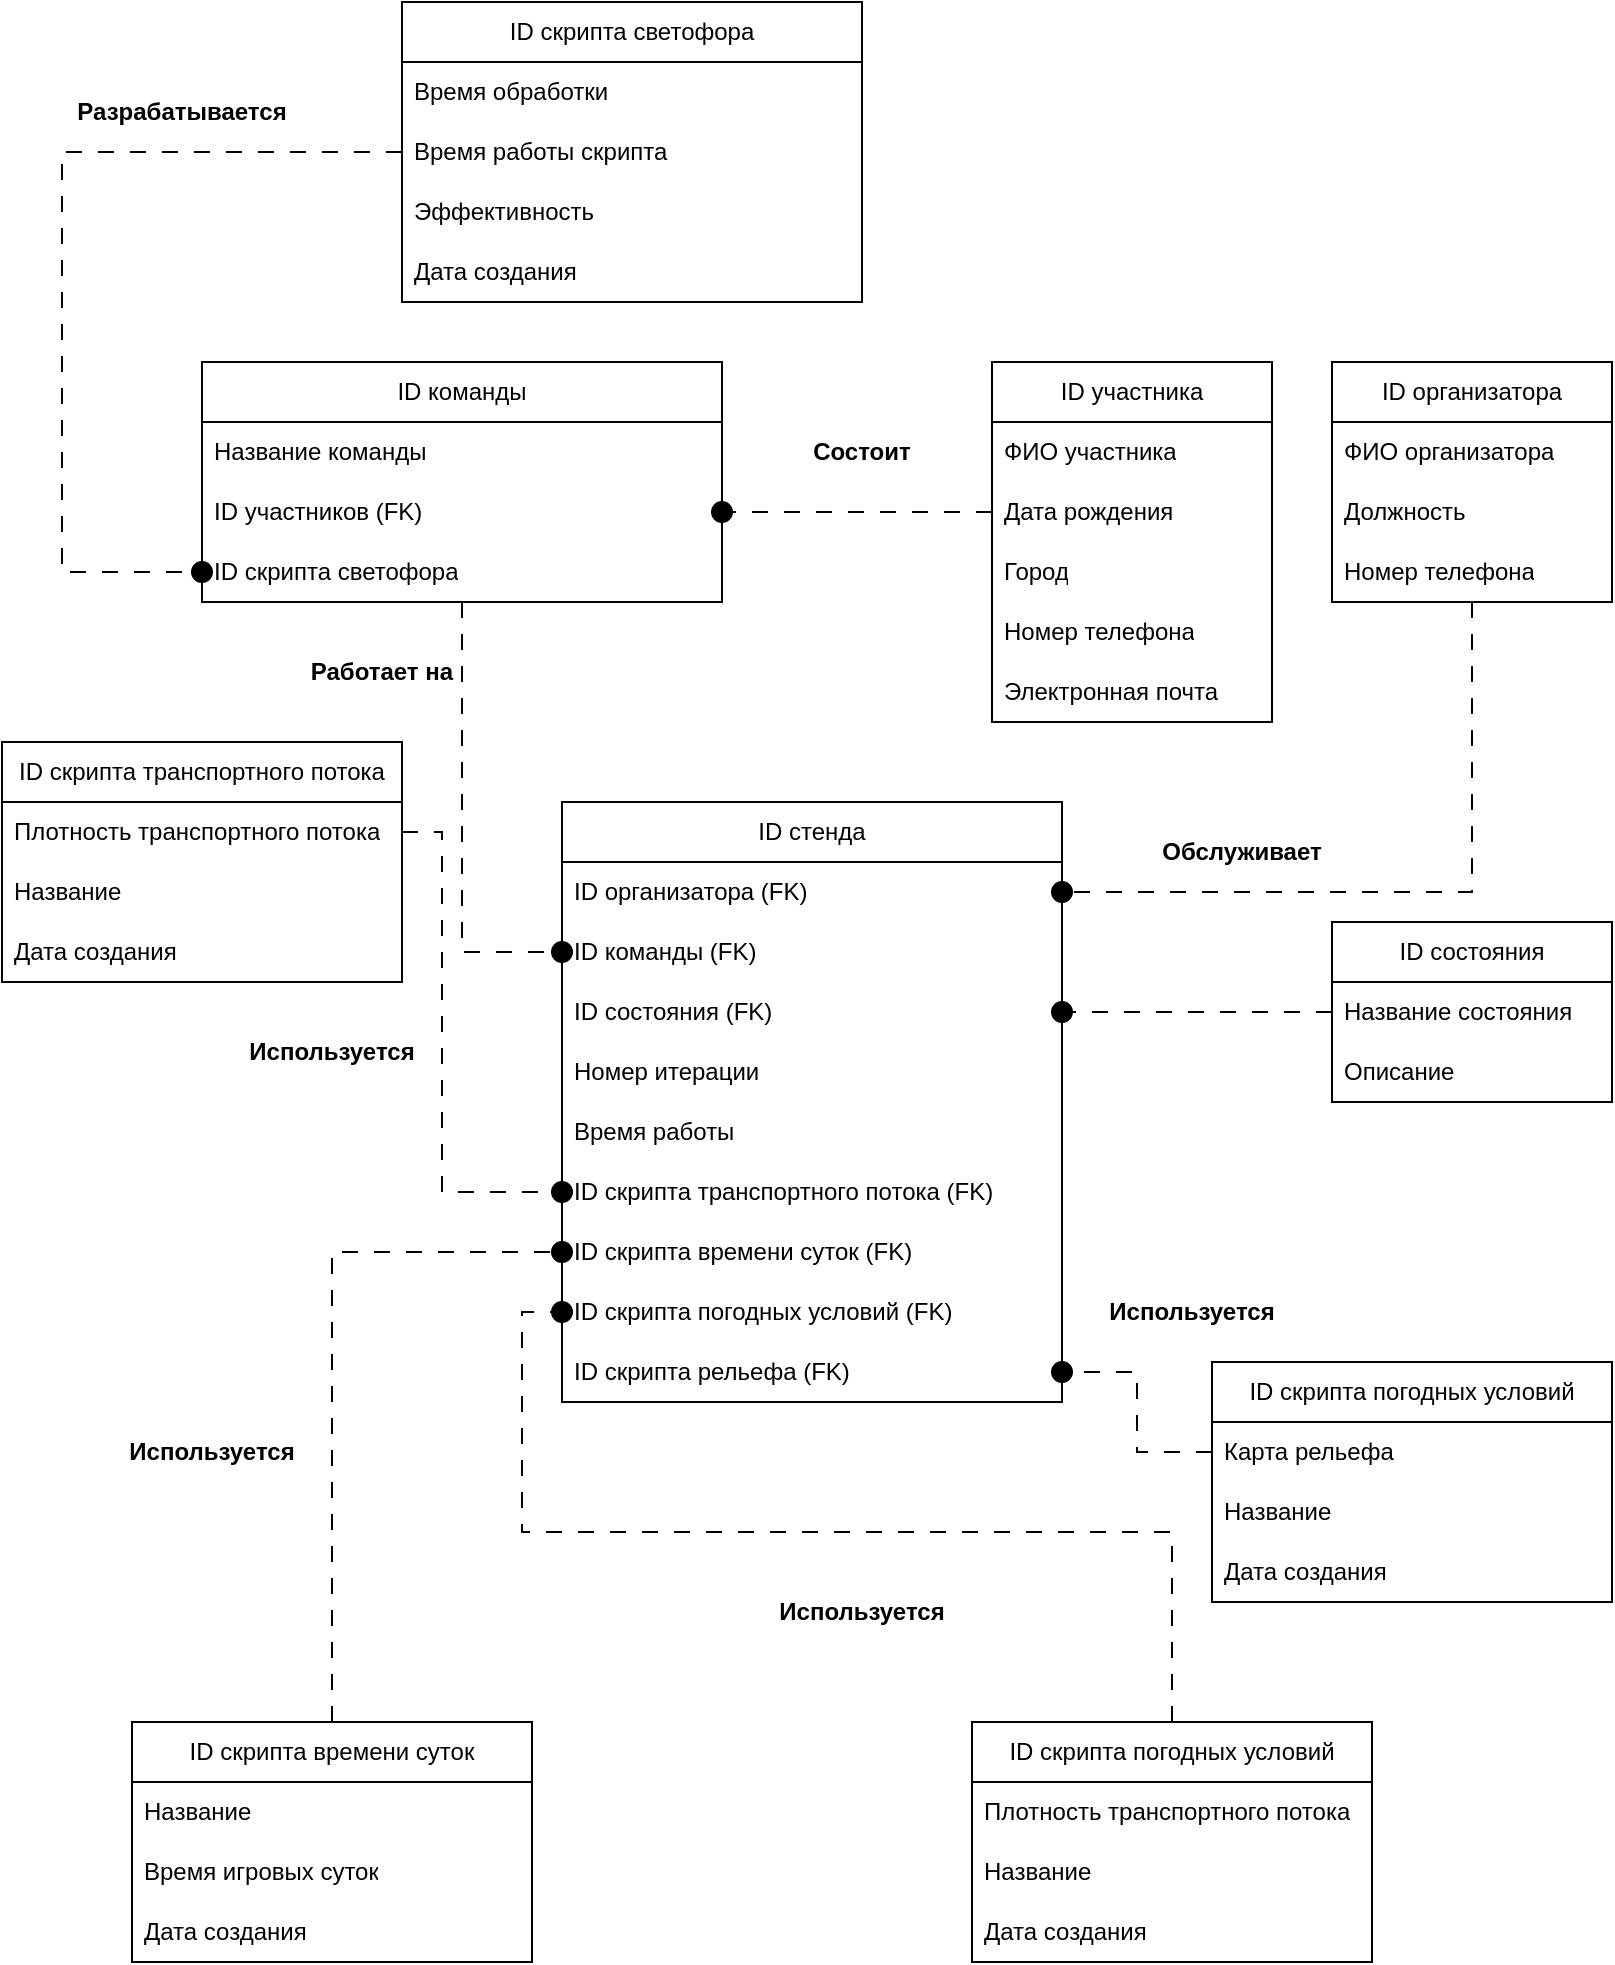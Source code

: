 <mxfile version="22.0.8" type="github" pages="2">
  <diagram id="R2lEEEUBdFMjLlhIrx00" name="Page-1">
    <mxGraphModel dx="2100" dy="1132" grid="1" gridSize="10" guides="1" tooltips="1" connect="1" arrows="1" fold="1" page="1" pageScale="1" pageWidth="850" pageHeight="1100" math="0" shadow="0" extFonts="Permanent Marker^https://fonts.googleapis.com/css?family=Permanent+Marker">
      <root>
        <mxCell id="0" />
        <mxCell id="1" parent="0" />
        <mxCell id="71VfHX2NH4AoiYsdJ9OX-31" style="edgeStyle=orthogonalEdgeStyle;rounded=0;orthogonalLoop=1;jettySize=auto;html=1;entryX=0;entryY=0.5;entryDx=0;entryDy=0;dashed=1;dashPattern=8 8;endSize=10;endArrow=oval;endFill=1;" edge="1" parent="1" source="71VfHX2NH4AoiYsdJ9OX-1" target="71VfHX2NH4AoiYsdJ9OX-11">
          <mxGeometry relative="1" as="geometry" />
        </mxCell>
        <mxCell id="71VfHX2NH4AoiYsdJ9OX-1" value="ID команды" style="swimlane;fontStyle=0;childLayout=stackLayout;horizontal=1;startSize=30;horizontalStack=0;resizeParent=1;resizeParentMax=0;resizeLast=0;collapsible=1;marginBottom=0;whiteSpace=wrap;html=1;" vertex="1" parent="1">
          <mxGeometry x="120" y="280" width="260" height="120" as="geometry" />
        </mxCell>
        <mxCell id="71VfHX2NH4AoiYsdJ9OX-2" value="Название команды" style="text;strokeColor=none;fillColor=none;align=left;verticalAlign=middle;spacingLeft=4;spacingRight=4;overflow=hidden;points=[[0,0.5],[1,0.5]];portConstraint=eastwest;rotatable=0;whiteSpace=wrap;html=1;" vertex="1" parent="71VfHX2NH4AoiYsdJ9OX-1">
          <mxGeometry y="30" width="260" height="30" as="geometry" />
        </mxCell>
        <mxCell id="71VfHX2NH4AoiYsdJ9OX-4" value="&lt;div&gt;ID участников (FK)&lt;br&gt;&lt;/div&gt;" style="text;strokeColor=none;fillColor=none;align=left;verticalAlign=middle;spacingLeft=4;spacingRight=4;overflow=hidden;points=[[0,0.5],[1,0.5]];portConstraint=eastwest;rotatable=0;whiteSpace=wrap;html=1;" vertex="1" parent="71VfHX2NH4AoiYsdJ9OX-1">
          <mxGeometry y="60" width="260" height="30" as="geometry" />
        </mxCell>
        <mxCell id="71VfHX2NH4AoiYsdJ9OX-88" value="ID скрипта светофора" style="text;strokeColor=none;fillColor=none;align=left;verticalAlign=middle;spacingLeft=4;spacingRight=4;overflow=hidden;points=[[0,0.5],[1,0.5]];portConstraint=eastwest;rotatable=0;whiteSpace=wrap;html=1;" vertex="1" parent="71VfHX2NH4AoiYsdJ9OX-1">
          <mxGeometry y="90" width="260" height="30" as="geometry" />
        </mxCell>
        <mxCell id="71VfHX2NH4AoiYsdJ9OX-29" style="edgeStyle=orthogonalEdgeStyle;rounded=0;orthogonalLoop=1;jettySize=auto;html=1;entryX=1;entryY=0.5;entryDx=0;entryDy=0;dashed=1;dashPattern=8 8;endSize=10;endArrow=oval;endFill=1;" edge="1" parent="1" source="71VfHX2NH4AoiYsdJ9OX-5" target="71VfHX2NH4AoiYsdJ9OX-10">
          <mxGeometry relative="1" as="geometry" />
        </mxCell>
        <mxCell id="71VfHX2NH4AoiYsdJ9OX-5" value="ID организатора" style="swimlane;fontStyle=0;childLayout=stackLayout;horizontal=1;startSize=30;horizontalStack=0;resizeParent=1;resizeParentMax=0;resizeLast=0;collapsible=1;marginBottom=0;whiteSpace=wrap;html=1;" vertex="1" parent="1">
          <mxGeometry x="685" y="280" width="140" height="120" as="geometry" />
        </mxCell>
        <mxCell id="71VfHX2NH4AoiYsdJ9OX-6" value="ФИО организатора" style="text;strokeColor=none;fillColor=none;align=left;verticalAlign=middle;spacingLeft=4;spacingRight=4;overflow=hidden;points=[[0,0.5],[1,0.5]];portConstraint=eastwest;rotatable=0;whiteSpace=wrap;html=1;" vertex="1" parent="71VfHX2NH4AoiYsdJ9OX-5">
          <mxGeometry y="30" width="140" height="30" as="geometry" />
        </mxCell>
        <mxCell id="71VfHX2NH4AoiYsdJ9OX-7" value="Должность" style="text;strokeColor=none;fillColor=none;align=left;verticalAlign=middle;spacingLeft=4;spacingRight=4;overflow=hidden;points=[[0,0.5],[1,0.5]];portConstraint=eastwest;rotatable=0;whiteSpace=wrap;html=1;" vertex="1" parent="71VfHX2NH4AoiYsdJ9OX-5">
          <mxGeometry y="60" width="140" height="30" as="geometry" />
        </mxCell>
        <mxCell id="71VfHX2NH4AoiYsdJ9OX-8" value="Номер телефона" style="text;strokeColor=none;fillColor=none;align=left;verticalAlign=middle;spacingLeft=4;spacingRight=4;overflow=hidden;points=[[0,0.5],[1,0.5]];portConstraint=eastwest;rotatable=0;whiteSpace=wrap;html=1;" vertex="1" parent="71VfHX2NH4AoiYsdJ9OX-5">
          <mxGeometry y="90" width="140" height="30" as="geometry" />
        </mxCell>
        <mxCell id="71VfHX2NH4AoiYsdJ9OX-9" value="ID стенда" style="swimlane;fontStyle=0;childLayout=stackLayout;horizontal=1;startSize=30;horizontalStack=0;resizeParent=1;resizeParentMax=0;resizeLast=0;collapsible=1;marginBottom=0;whiteSpace=wrap;html=1;" vertex="1" parent="1">
          <mxGeometry x="300" y="500" width="250" height="300" as="geometry" />
        </mxCell>
        <mxCell id="71VfHX2NH4AoiYsdJ9OX-10" value="ID организатора (FK)" style="text;strokeColor=none;fillColor=none;align=left;verticalAlign=middle;spacingLeft=4;spacingRight=4;overflow=hidden;points=[[0,0.5],[1,0.5]];portConstraint=eastwest;rotatable=0;whiteSpace=wrap;html=1;" vertex="1" parent="71VfHX2NH4AoiYsdJ9OX-9">
          <mxGeometry y="30" width="250" height="30" as="geometry" />
        </mxCell>
        <mxCell id="71VfHX2NH4AoiYsdJ9OX-11" value="ID команды (FK)" style="text;strokeColor=none;fillColor=none;align=left;verticalAlign=middle;spacingLeft=4;spacingRight=4;overflow=hidden;points=[[0,0.5],[1,0.5]];portConstraint=eastwest;rotatable=0;whiteSpace=wrap;html=1;" vertex="1" parent="71VfHX2NH4AoiYsdJ9OX-9">
          <mxGeometry y="60" width="250" height="30" as="geometry" />
        </mxCell>
        <mxCell id="71VfHX2NH4AoiYsdJ9OX-12" value="ID состояния (FK)" style="text;strokeColor=none;fillColor=none;align=left;verticalAlign=middle;spacingLeft=4;spacingRight=4;overflow=hidden;points=[[0,0.5],[1,0.5]];portConstraint=eastwest;rotatable=0;whiteSpace=wrap;html=1;" vertex="1" parent="71VfHX2NH4AoiYsdJ9OX-9">
          <mxGeometry y="90" width="250" height="30" as="geometry" />
        </mxCell>
        <mxCell id="71VfHX2NH4AoiYsdJ9OX-27" value="Номер итерации" style="text;strokeColor=none;fillColor=none;align=left;verticalAlign=middle;spacingLeft=4;spacingRight=4;overflow=hidden;points=[[0,0.5],[1,0.5]];portConstraint=eastwest;rotatable=0;whiteSpace=wrap;html=1;" vertex="1" parent="71VfHX2NH4AoiYsdJ9OX-9">
          <mxGeometry y="120" width="250" height="30" as="geometry" />
        </mxCell>
        <mxCell id="71VfHX2NH4AoiYsdJ9OX-25" value="Время работы" style="text;strokeColor=none;fillColor=none;align=left;verticalAlign=middle;spacingLeft=4;spacingRight=4;overflow=hidden;points=[[0,0.5],[1,0.5]];portConstraint=eastwest;rotatable=0;whiteSpace=wrap;html=1;" vertex="1" parent="71VfHX2NH4AoiYsdJ9OX-9">
          <mxGeometry y="150" width="250" height="30" as="geometry" />
        </mxCell>
        <mxCell id="71VfHX2NH4AoiYsdJ9OX-33" value="ID скрипта транспортного потока (FK)" style="text;strokeColor=none;fillColor=none;align=left;verticalAlign=middle;spacingLeft=4;spacingRight=4;overflow=hidden;points=[[0,0.5],[1,0.5]];portConstraint=eastwest;rotatable=0;whiteSpace=wrap;html=1;" vertex="1" parent="71VfHX2NH4AoiYsdJ9OX-9">
          <mxGeometry y="180" width="250" height="30" as="geometry" />
        </mxCell>
        <mxCell id="71VfHX2NH4AoiYsdJ9OX-36" value="ID скрипта времени суток (FK)" style="text;strokeColor=none;fillColor=none;align=left;verticalAlign=middle;spacingLeft=4;spacingRight=4;overflow=hidden;points=[[0,0.5],[1,0.5]];portConstraint=eastwest;rotatable=0;whiteSpace=wrap;html=1;" vertex="1" parent="71VfHX2NH4AoiYsdJ9OX-9">
          <mxGeometry y="210" width="250" height="30" as="geometry" />
        </mxCell>
        <mxCell id="71VfHX2NH4AoiYsdJ9OX-37" value="ID скрипта погодных условий (FK)" style="text;strokeColor=none;fillColor=none;align=left;verticalAlign=middle;spacingLeft=4;spacingRight=4;overflow=hidden;points=[[0,0.5],[1,0.5]];portConstraint=eastwest;rotatable=0;whiteSpace=wrap;html=1;" vertex="1" parent="71VfHX2NH4AoiYsdJ9OX-9">
          <mxGeometry y="240" width="250" height="30" as="geometry" />
        </mxCell>
        <mxCell id="71VfHX2NH4AoiYsdJ9OX-39" value="ID скрипта рельефа (FK)" style="text;strokeColor=none;fillColor=none;align=left;verticalAlign=middle;spacingLeft=4;spacingRight=4;overflow=hidden;points=[[0,0.5],[1,0.5]];portConstraint=eastwest;rotatable=0;whiteSpace=wrap;html=1;" vertex="1" parent="71VfHX2NH4AoiYsdJ9OX-9">
          <mxGeometry y="270" width="250" height="30" as="geometry" />
        </mxCell>
        <mxCell id="71VfHX2NH4AoiYsdJ9OX-32" style="edgeStyle=orthogonalEdgeStyle;rounded=0;orthogonalLoop=1;jettySize=auto;html=1;entryX=1;entryY=0.5;entryDx=0;entryDy=0;dashed=1;dashPattern=8 8;endArrow=oval;endFill=1;endSize=10;" edge="1" parent="1" source="71VfHX2NH4AoiYsdJ9OX-13" target="71VfHX2NH4AoiYsdJ9OX-12">
          <mxGeometry relative="1" as="geometry" />
        </mxCell>
        <mxCell id="71VfHX2NH4AoiYsdJ9OX-13" value="ID состояния" style="swimlane;fontStyle=0;childLayout=stackLayout;horizontal=1;startSize=30;horizontalStack=0;resizeParent=1;resizeParentMax=0;resizeLast=0;collapsible=1;marginBottom=0;whiteSpace=wrap;html=1;" vertex="1" parent="1">
          <mxGeometry x="685" y="560" width="140" height="90" as="geometry" />
        </mxCell>
        <mxCell id="71VfHX2NH4AoiYsdJ9OX-14" value="Название состояния" style="text;strokeColor=none;fillColor=none;align=left;verticalAlign=middle;spacingLeft=4;spacingRight=4;overflow=hidden;points=[[0,0.5],[1,0.5]];portConstraint=eastwest;rotatable=0;whiteSpace=wrap;html=1;" vertex="1" parent="71VfHX2NH4AoiYsdJ9OX-13">
          <mxGeometry y="30" width="140" height="30" as="geometry" />
        </mxCell>
        <mxCell id="71VfHX2NH4AoiYsdJ9OX-26" value="Описание" style="text;strokeColor=none;fillColor=none;align=left;verticalAlign=middle;spacingLeft=4;spacingRight=4;overflow=hidden;points=[[0,0.5],[1,0.5]];portConstraint=eastwest;rotatable=0;whiteSpace=wrap;html=1;" vertex="1" parent="71VfHX2NH4AoiYsdJ9OX-13">
          <mxGeometry y="60" width="140" height="30" as="geometry" />
        </mxCell>
        <mxCell id="71VfHX2NH4AoiYsdJ9OX-18" value="ID участника" style="swimlane;fontStyle=0;childLayout=stackLayout;horizontal=1;startSize=30;horizontalStack=0;resizeParent=1;resizeParentMax=0;resizeLast=0;collapsible=1;marginBottom=0;whiteSpace=wrap;html=1;" vertex="1" parent="1">
          <mxGeometry x="515" y="280" width="140" height="180" as="geometry" />
        </mxCell>
        <mxCell id="71VfHX2NH4AoiYsdJ9OX-19" value="ФИО участника" style="text;strokeColor=none;fillColor=none;align=left;verticalAlign=middle;spacingLeft=4;spacingRight=4;overflow=hidden;points=[[0,0.5],[1,0.5]];portConstraint=eastwest;rotatable=0;whiteSpace=wrap;html=1;" vertex="1" parent="71VfHX2NH4AoiYsdJ9OX-18">
          <mxGeometry y="30" width="140" height="30" as="geometry" />
        </mxCell>
        <mxCell id="71VfHX2NH4AoiYsdJ9OX-20" value="Дата рождения" style="text;strokeColor=none;fillColor=none;align=left;verticalAlign=middle;spacingLeft=4;spacingRight=4;overflow=hidden;points=[[0,0.5],[1,0.5]];portConstraint=eastwest;rotatable=0;whiteSpace=wrap;html=1;" vertex="1" parent="71VfHX2NH4AoiYsdJ9OX-18">
          <mxGeometry y="60" width="140" height="30" as="geometry" />
        </mxCell>
        <mxCell id="71VfHX2NH4AoiYsdJ9OX-21" value="Город" style="text;strokeColor=none;fillColor=none;align=left;verticalAlign=middle;spacingLeft=4;spacingRight=4;overflow=hidden;points=[[0,0.5],[1,0.5]];portConstraint=eastwest;rotatable=0;whiteSpace=wrap;html=1;" vertex="1" parent="71VfHX2NH4AoiYsdJ9OX-18">
          <mxGeometry y="90" width="140" height="30" as="geometry" />
        </mxCell>
        <mxCell id="71VfHX2NH4AoiYsdJ9OX-22" value="Номер телефона" style="text;strokeColor=none;fillColor=none;align=left;verticalAlign=middle;spacingLeft=4;spacingRight=4;overflow=hidden;points=[[0,0.5],[1,0.5]];portConstraint=eastwest;rotatable=0;whiteSpace=wrap;html=1;" vertex="1" parent="71VfHX2NH4AoiYsdJ9OX-18">
          <mxGeometry y="120" width="140" height="30" as="geometry" />
        </mxCell>
        <mxCell id="71VfHX2NH4AoiYsdJ9OX-23" value="Электронная почта" style="text;strokeColor=none;fillColor=none;align=left;verticalAlign=middle;spacingLeft=4;spacingRight=4;overflow=hidden;points=[[0,0.5],[1,0.5]];portConstraint=eastwest;rotatable=0;whiteSpace=wrap;html=1;" vertex="1" parent="71VfHX2NH4AoiYsdJ9OX-18">
          <mxGeometry y="150" width="140" height="30" as="geometry" />
        </mxCell>
        <mxCell id="71VfHX2NH4AoiYsdJ9OX-24" style="edgeStyle=orthogonalEdgeStyle;rounded=0;orthogonalLoop=1;jettySize=auto;html=1;exitX=0;exitY=0.5;exitDx=0;exitDy=0;entryX=1;entryY=0.5;entryDx=0;entryDy=0;dashed=1;dashPattern=8 8;endSize=10;endArrow=oval;endFill=1;" edge="1" parent="1" source="71VfHX2NH4AoiYsdJ9OX-20" target="71VfHX2NH4AoiYsdJ9OX-4">
          <mxGeometry relative="1" as="geometry" />
        </mxCell>
        <mxCell id="71VfHX2NH4AoiYsdJ9OX-40" value="ID скрипта транспортного потока" style="swimlane;fontStyle=0;childLayout=stackLayout;horizontal=1;startSize=30;horizontalStack=0;resizeParent=1;resizeParentMax=0;resizeLast=0;collapsible=1;marginBottom=0;whiteSpace=wrap;html=1;" vertex="1" parent="1">
          <mxGeometry x="20" y="470" width="200" height="120" as="geometry" />
        </mxCell>
        <mxCell id="71VfHX2NH4AoiYsdJ9OX-41" value="Плотность транспортного потока" style="text;strokeColor=none;fillColor=none;align=left;verticalAlign=middle;spacingLeft=4;spacingRight=4;overflow=hidden;points=[[0,0.5],[1,0.5]];portConstraint=eastwest;rotatable=0;whiteSpace=wrap;html=1;" vertex="1" parent="71VfHX2NH4AoiYsdJ9OX-40">
          <mxGeometry y="30" width="200" height="30" as="geometry" />
        </mxCell>
        <mxCell id="71VfHX2NH4AoiYsdJ9OX-43" value="Название" style="text;strokeColor=none;fillColor=none;align=left;verticalAlign=middle;spacingLeft=4;spacingRight=4;overflow=hidden;points=[[0,0.5],[1,0.5]];portConstraint=eastwest;rotatable=0;whiteSpace=wrap;html=1;" vertex="1" parent="71VfHX2NH4AoiYsdJ9OX-40">
          <mxGeometry y="60" width="200" height="30" as="geometry" />
        </mxCell>
        <mxCell id="71VfHX2NH4AoiYsdJ9OX-42" value="Дата создания" style="text;strokeColor=none;fillColor=none;align=left;verticalAlign=middle;spacingLeft=4;spacingRight=4;overflow=hidden;points=[[0,0.5],[1,0.5]];portConstraint=eastwest;rotatable=0;whiteSpace=wrap;html=1;" vertex="1" parent="71VfHX2NH4AoiYsdJ9OX-40">
          <mxGeometry y="90" width="200" height="30" as="geometry" />
        </mxCell>
        <mxCell id="71VfHX2NH4AoiYsdJ9OX-52" style="edgeStyle=orthogonalEdgeStyle;rounded=0;orthogonalLoop=1;jettySize=auto;html=1;entryX=0;entryY=0.5;entryDx=0;entryDy=0;dashed=1;dashPattern=8 8;endArrow=oval;endFill=1;endSize=10;" edge="1" parent="1" source="71VfHX2NH4AoiYsdJ9OX-41" target="71VfHX2NH4AoiYsdJ9OX-33">
          <mxGeometry relative="1" as="geometry">
            <Array as="points">
              <mxPoint x="240" y="515" />
              <mxPoint x="240" y="695" />
            </Array>
          </mxGeometry>
        </mxCell>
        <mxCell id="71VfHX2NH4AoiYsdJ9OX-72" style="edgeStyle=orthogonalEdgeStyle;rounded=0;orthogonalLoop=1;jettySize=auto;html=1;entryX=0;entryY=0.5;entryDx=0;entryDy=0;dashed=1;dashPattern=8 8;endArrow=oval;endFill=1;endSize=10;" edge="1" parent="1" source="71VfHX2NH4AoiYsdJ9OX-53" target="71VfHX2NH4AoiYsdJ9OX-36">
          <mxGeometry relative="1" as="geometry" />
        </mxCell>
        <mxCell id="71VfHX2NH4AoiYsdJ9OX-53" value="ID скрипта времени суток" style="swimlane;fontStyle=0;childLayout=stackLayout;horizontal=1;startSize=30;horizontalStack=0;resizeParent=1;resizeParentMax=0;resizeLast=0;collapsible=1;marginBottom=0;whiteSpace=wrap;html=1;" vertex="1" parent="1">
          <mxGeometry x="85" y="960" width="200" height="120" as="geometry" />
        </mxCell>
        <mxCell id="71VfHX2NH4AoiYsdJ9OX-54" value="Название" style="text;strokeColor=none;fillColor=none;align=left;verticalAlign=middle;spacingLeft=4;spacingRight=4;overflow=hidden;points=[[0,0.5],[1,0.5]];portConstraint=eastwest;rotatable=0;whiteSpace=wrap;html=1;" vertex="1" parent="71VfHX2NH4AoiYsdJ9OX-53">
          <mxGeometry y="30" width="200" height="30" as="geometry" />
        </mxCell>
        <mxCell id="71VfHX2NH4AoiYsdJ9OX-55" value="Время игровых суток" style="text;strokeColor=none;fillColor=none;align=left;verticalAlign=middle;spacingLeft=4;spacingRight=4;overflow=hidden;points=[[0,0.5],[1,0.5]];portConstraint=eastwest;rotatable=0;whiteSpace=wrap;html=1;" vertex="1" parent="71VfHX2NH4AoiYsdJ9OX-53">
          <mxGeometry y="60" width="200" height="30" as="geometry" />
        </mxCell>
        <mxCell id="71VfHX2NH4AoiYsdJ9OX-56" value="Дата создания" style="text;strokeColor=none;fillColor=none;align=left;verticalAlign=middle;spacingLeft=4;spacingRight=4;overflow=hidden;points=[[0,0.5],[1,0.5]];portConstraint=eastwest;rotatable=0;whiteSpace=wrap;html=1;" vertex="1" parent="71VfHX2NH4AoiYsdJ9OX-53">
          <mxGeometry y="90" width="200" height="30" as="geometry" />
        </mxCell>
        <mxCell id="71VfHX2NH4AoiYsdJ9OX-64" style="edgeStyle=orthogonalEdgeStyle;rounded=0;orthogonalLoop=1;jettySize=auto;html=1;entryX=0;entryY=0.5;entryDx=0;entryDy=0;dashed=1;dashPattern=8 8;endSize=10;endArrow=oval;endFill=1;" edge="1" parent="1" source="71VfHX2NH4AoiYsdJ9OX-59" target="71VfHX2NH4AoiYsdJ9OX-37">
          <mxGeometry relative="1" as="geometry" />
        </mxCell>
        <mxCell id="71VfHX2NH4AoiYsdJ9OX-59" value="ID скрипта погодных условий" style="swimlane;fontStyle=0;childLayout=stackLayout;horizontal=1;startSize=30;horizontalStack=0;resizeParent=1;resizeParentMax=0;resizeLast=0;collapsible=1;marginBottom=0;whiteSpace=wrap;html=1;" vertex="1" parent="1">
          <mxGeometry x="505" y="960" width="200" height="120" as="geometry" />
        </mxCell>
        <mxCell id="71VfHX2NH4AoiYsdJ9OX-60" value="Плотность транспортного потока" style="text;strokeColor=none;fillColor=none;align=left;verticalAlign=middle;spacingLeft=4;spacingRight=4;overflow=hidden;points=[[0,0.5],[1,0.5]];portConstraint=eastwest;rotatable=0;whiteSpace=wrap;html=1;" vertex="1" parent="71VfHX2NH4AoiYsdJ9OX-59">
          <mxGeometry y="30" width="200" height="30" as="geometry" />
        </mxCell>
        <mxCell id="71VfHX2NH4AoiYsdJ9OX-61" value="Название" style="text;strokeColor=none;fillColor=none;align=left;verticalAlign=middle;spacingLeft=4;spacingRight=4;overflow=hidden;points=[[0,0.5],[1,0.5]];portConstraint=eastwest;rotatable=0;whiteSpace=wrap;html=1;" vertex="1" parent="71VfHX2NH4AoiYsdJ9OX-59">
          <mxGeometry y="60" width="200" height="30" as="geometry" />
        </mxCell>
        <mxCell id="71VfHX2NH4AoiYsdJ9OX-62" value="Дата создания" style="text;strokeColor=none;fillColor=none;align=left;verticalAlign=middle;spacingLeft=4;spacingRight=4;overflow=hidden;points=[[0,0.5],[1,0.5]];portConstraint=eastwest;rotatable=0;whiteSpace=wrap;html=1;" vertex="1" parent="71VfHX2NH4AoiYsdJ9OX-59">
          <mxGeometry y="90" width="200" height="30" as="geometry" />
        </mxCell>
        <mxCell id="71VfHX2NH4AoiYsdJ9OX-65" value="ID скрипта погодных условий" style="swimlane;fontStyle=0;childLayout=stackLayout;horizontal=1;startSize=30;horizontalStack=0;resizeParent=1;resizeParentMax=0;resizeLast=0;collapsible=1;marginBottom=0;whiteSpace=wrap;html=1;" vertex="1" parent="1">
          <mxGeometry x="625" y="780" width="200" height="120" as="geometry" />
        </mxCell>
        <mxCell id="71VfHX2NH4AoiYsdJ9OX-66" value="Карта рельефа" style="text;strokeColor=none;fillColor=none;align=left;verticalAlign=middle;spacingLeft=4;spacingRight=4;overflow=hidden;points=[[0,0.5],[1,0.5]];portConstraint=eastwest;rotatable=0;whiteSpace=wrap;html=1;" vertex="1" parent="71VfHX2NH4AoiYsdJ9OX-65">
          <mxGeometry y="30" width="200" height="30" as="geometry" />
        </mxCell>
        <mxCell id="71VfHX2NH4AoiYsdJ9OX-67" value="Название" style="text;strokeColor=none;fillColor=none;align=left;verticalAlign=middle;spacingLeft=4;spacingRight=4;overflow=hidden;points=[[0,0.5],[1,0.5]];portConstraint=eastwest;rotatable=0;whiteSpace=wrap;html=1;" vertex="1" parent="71VfHX2NH4AoiYsdJ9OX-65">
          <mxGeometry y="60" width="200" height="30" as="geometry" />
        </mxCell>
        <mxCell id="71VfHX2NH4AoiYsdJ9OX-68" value="Дата создания" style="text;strokeColor=none;fillColor=none;align=left;verticalAlign=middle;spacingLeft=4;spacingRight=4;overflow=hidden;points=[[0,0.5],[1,0.5]];portConstraint=eastwest;rotatable=0;whiteSpace=wrap;html=1;" vertex="1" parent="71VfHX2NH4AoiYsdJ9OX-65">
          <mxGeometry y="90" width="200" height="30" as="geometry" />
        </mxCell>
        <mxCell id="71VfHX2NH4AoiYsdJ9OX-71" style="edgeStyle=orthogonalEdgeStyle;rounded=0;orthogonalLoop=1;jettySize=auto;html=1;entryX=1;entryY=0.5;entryDx=0;entryDy=0;dashed=1;dashPattern=8 8;endSize=10;endArrow=oval;endFill=1;" edge="1" parent="1" source="71VfHX2NH4AoiYsdJ9OX-66" target="71VfHX2NH4AoiYsdJ9OX-39">
          <mxGeometry relative="1" as="geometry" />
        </mxCell>
        <mxCell id="71VfHX2NH4AoiYsdJ9OX-77" value="Обслуживает" style="text;html=1;strokeColor=none;fillColor=none;align=center;verticalAlign=middle;whiteSpace=wrap;rounded=0;fontStyle=1" vertex="1" parent="1">
          <mxGeometry x="610" y="510" width="60" height="30" as="geometry" />
        </mxCell>
        <mxCell id="71VfHX2NH4AoiYsdJ9OX-78" value="Состоит" style="text;html=1;strokeColor=none;fillColor=none;align=center;verticalAlign=middle;whiteSpace=wrap;rounded=0;fontStyle=1" vertex="1" parent="1">
          <mxGeometry x="420" y="310" width="60" height="30" as="geometry" />
        </mxCell>
        <mxCell id="71VfHX2NH4AoiYsdJ9OX-79" value="Работает на" style="text;html=1;strokeColor=none;fillColor=none;align=center;verticalAlign=middle;whiteSpace=wrap;rounded=0;fontStyle=1" vertex="1" parent="1">
          <mxGeometry x="170" y="420" width="80" height="30" as="geometry" />
        </mxCell>
        <mxCell id="71VfHX2NH4AoiYsdJ9OX-81" value="Используется" style="text;html=1;strokeColor=none;fillColor=none;align=center;verticalAlign=middle;whiteSpace=wrap;rounded=0;fontStyle=1" vertex="1" parent="1">
          <mxGeometry x="145" y="610" width="80" height="30" as="geometry" />
        </mxCell>
        <mxCell id="71VfHX2NH4AoiYsdJ9OX-82" value="Используется" style="text;html=1;strokeColor=none;fillColor=none;align=center;verticalAlign=middle;whiteSpace=wrap;rounded=0;fontStyle=1" vertex="1" parent="1">
          <mxGeometry x="85" y="810" width="80" height="30" as="geometry" />
        </mxCell>
        <mxCell id="71VfHX2NH4AoiYsdJ9OX-84" value="Используется" style="text;html=1;strokeColor=none;fillColor=none;align=center;verticalAlign=middle;whiteSpace=wrap;rounded=0;fontStyle=1" vertex="1" parent="1">
          <mxGeometry x="575" y="740" width="80" height="30" as="geometry" />
        </mxCell>
        <mxCell id="71VfHX2NH4AoiYsdJ9OX-86" value="Используется" style="text;html=1;strokeColor=none;fillColor=none;align=center;verticalAlign=middle;whiteSpace=wrap;rounded=0;fontStyle=1" vertex="1" parent="1">
          <mxGeometry x="410" y="890" width="80" height="30" as="geometry" />
        </mxCell>
        <mxCell id="71VfHX2NH4AoiYsdJ9OX-93" value="ID скрипта светофора" style="swimlane;fontStyle=0;childLayout=stackLayout;horizontal=1;startSize=30;horizontalStack=0;resizeParent=1;resizeParentMax=0;resizeLast=0;collapsible=1;marginBottom=0;whiteSpace=wrap;html=1;" vertex="1" parent="1">
          <mxGeometry x="220" y="100" width="230" height="150" as="geometry" />
        </mxCell>
        <mxCell id="71VfHX2NH4AoiYsdJ9OX-94" value="Время обработки" style="text;strokeColor=none;fillColor=none;align=left;verticalAlign=middle;spacingLeft=4;spacingRight=4;overflow=hidden;points=[[0,0.5],[1,0.5]];portConstraint=eastwest;rotatable=0;whiteSpace=wrap;html=1;" vertex="1" parent="71VfHX2NH4AoiYsdJ9OX-93">
          <mxGeometry y="30" width="230" height="30" as="geometry" />
        </mxCell>
        <mxCell id="71VfHX2NH4AoiYsdJ9OX-95" value="Время работы скрипта" style="text;strokeColor=none;fillColor=none;align=left;verticalAlign=middle;spacingLeft=4;spacingRight=4;overflow=hidden;points=[[0,0.5],[1,0.5]];portConstraint=eastwest;rotatable=0;whiteSpace=wrap;html=1;" vertex="1" parent="71VfHX2NH4AoiYsdJ9OX-93">
          <mxGeometry y="60" width="230" height="30" as="geometry" />
        </mxCell>
        <mxCell id="71VfHX2NH4AoiYsdJ9OX-98" value="Эффективность" style="text;strokeColor=none;fillColor=none;align=left;verticalAlign=middle;spacingLeft=4;spacingRight=4;overflow=hidden;points=[[0,0.5],[1,0.5]];portConstraint=eastwest;rotatable=0;whiteSpace=wrap;html=1;" vertex="1" parent="71VfHX2NH4AoiYsdJ9OX-93">
          <mxGeometry y="90" width="230" height="30" as="geometry" />
        </mxCell>
        <mxCell id="71VfHX2NH4AoiYsdJ9OX-96" value="Дата создания" style="text;strokeColor=none;fillColor=none;align=left;verticalAlign=middle;spacingLeft=4;spacingRight=4;overflow=hidden;points=[[0,0.5],[1,0.5]];portConstraint=eastwest;rotatable=0;whiteSpace=wrap;html=1;" vertex="1" parent="71VfHX2NH4AoiYsdJ9OX-93">
          <mxGeometry y="120" width="230" height="30" as="geometry" />
        </mxCell>
        <mxCell id="71VfHX2NH4AoiYsdJ9OX-97" style="edgeStyle=orthogonalEdgeStyle;rounded=0;orthogonalLoop=1;jettySize=auto;html=1;entryX=0;entryY=0.5;entryDx=0;entryDy=0;endSize=10;endArrow=oval;endFill=1;dashed=1;dashPattern=8 8;" edge="1" parent="1" source="71VfHX2NH4AoiYsdJ9OX-95" target="71VfHX2NH4AoiYsdJ9OX-88">
          <mxGeometry relative="1" as="geometry">
            <Array as="points">
              <mxPoint x="50" y="175" />
              <mxPoint x="50" y="385" />
            </Array>
          </mxGeometry>
        </mxCell>
        <mxCell id="71VfHX2NH4AoiYsdJ9OX-99" value="Разрабатывается" style="text;html=1;strokeColor=none;fillColor=none;align=center;verticalAlign=middle;whiteSpace=wrap;rounded=0;fontStyle=1" vertex="1" parent="1">
          <mxGeometry x="70" y="140" width="80" height="30" as="geometry" />
        </mxCell>
      </root>
    </mxGraphModel>
  </diagram>
  <diagram id="pa55-tMJxZ_2naUBNXwN" name="Страница — 2">
    <mxGraphModel dx="3500" dy="1887" grid="1" gridSize="10" guides="1" tooltips="1" connect="1" arrows="1" fold="1" page="1" pageScale="1" pageWidth="2336" pageHeight="1654" math="0" shadow="0">
      <root>
        <mxCell id="0" />
        <mxCell id="1" parent="0" />
        <mxCell id="SnneYfQ_Vd1Orqimfw1o-1" value="Интерактивная работа со стендом &quot;Светофор&quot;" style="swimlane;fontStyle=0;childLayout=stackLayout;horizontal=1;startSize=80;horizontalStack=0;resizeParent=1;resizeParentMax=0;resizeLast=0;collapsible=1;marginBottom=0;whiteSpace=wrap;html=1;" vertex="1" parent="1">
          <mxGeometry x="288" y="320" width="140" height="100" as="geometry" />
        </mxCell>
        <mxCell id="SnneYfQ_Vd1Orqimfw1o-2" value="1.1" style="text;strokeColor=none;fillColor=none;align=left;verticalAlign=middle;spacingLeft=4;spacingRight=4;overflow=hidden;points=[[0,0.5],[1,0.5]];portConstraint=eastwest;rotatable=0;whiteSpace=wrap;html=1;" vertex="1" parent="SnneYfQ_Vd1Orqimfw1o-1">
          <mxGeometry y="80" width="140" height="20" as="geometry" />
        </mxCell>
        <mxCell id="SnneYfQ_Vd1Orqimfw1o-53" style="edgeStyle=orthogonalEdgeStyle;rounded=0;orthogonalLoop=1;jettySize=auto;html=1;entryX=0;entryY=0.5;entryDx=0;entryDy=0;" edge="1" parent="1" source="SnneYfQ_Vd1Orqimfw1o-7" target="SnneYfQ_Vd1Orqimfw1o-52">
          <mxGeometry relative="1" as="geometry" />
        </mxCell>
        <mxCell id="SnneYfQ_Vd1Orqimfw1o-7" value="Подключение организатора к стенду" style="swimlane;fontStyle=0;childLayout=stackLayout;horizontal=1;startSize=80;horizontalStack=0;resizeParent=1;resizeParentMax=0;resizeLast=0;collapsible=1;marginBottom=0;whiteSpace=wrap;html=1;" vertex="1" parent="1">
          <mxGeometry x="468" y="780" width="140" height="100" as="geometry" />
        </mxCell>
        <mxCell id="SnneYfQ_Vd1Orqimfw1o-8" value="1.1" style="text;strokeColor=none;fillColor=none;align=left;verticalAlign=middle;spacingLeft=4;spacingRight=4;overflow=hidden;points=[[0,0.5],[1,0.5]];portConstraint=eastwest;rotatable=0;whiteSpace=wrap;html=1;" vertex="1" parent="SnneYfQ_Vd1Orqimfw1o-7">
          <mxGeometry y="80" width="140" height="20" as="geometry" />
        </mxCell>
        <mxCell id="SnneYfQ_Vd1Orqimfw1o-46" style="edgeStyle=orthogonalEdgeStyle;rounded=0;orthogonalLoop=1;jettySize=auto;html=1;exitX=1;exitY=0.5;exitDx=0;exitDy=0;entryX=0;entryY=0.5;entryDx=0;entryDy=0;" edge="1" parent="1" source="SnneYfQ_Vd1Orqimfw1o-9" target="SnneYfQ_Vd1Orqimfw1o-23">
          <mxGeometry relative="1" as="geometry" />
        </mxCell>
        <mxCell id="SnneYfQ_Vd1Orqimfw1o-9" value="Соединение команды со стендом" style="swimlane;fontStyle=0;childLayout=stackLayout;horizontal=1;startSize=80;horizontalStack=0;resizeParent=1;resizeParentMax=0;resizeLast=0;collapsible=1;marginBottom=0;whiteSpace=wrap;html=1;" vertex="1" parent="1">
          <mxGeometry x="1240" y="780" width="140" height="100" as="geometry" />
        </mxCell>
        <mxCell id="SnneYfQ_Vd1Orqimfw1o-10" value="1.1" style="text;strokeColor=none;fillColor=none;align=left;verticalAlign=middle;spacingLeft=4;spacingRight=4;overflow=hidden;points=[[0,0.5],[1,0.5]];portConstraint=eastwest;rotatable=0;whiteSpace=wrap;html=1;" vertex="1" parent="SnneYfQ_Vd1Orqimfw1o-9">
          <mxGeometry y="80" width="140" height="20" as="geometry" />
        </mxCell>
        <mxCell id="SnneYfQ_Vd1Orqimfw1o-35" style="edgeStyle=orthogonalEdgeStyle;rounded=0;orthogonalLoop=1;jettySize=auto;html=1;exitX=1;exitY=0.5;exitDx=0;exitDy=0;entryX=0;entryY=0.5;entryDx=0;entryDy=0;" edge="1" parent="1" source="SnneYfQ_Vd1Orqimfw1o-13" target="SnneYfQ_Vd1Orqimfw1o-7">
          <mxGeometry relative="1" as="geometry" />
        </mxCell>
        <mxCell id="SnneYfQ_Vd1Orqimfw1o-13" value="Включение стенда" style="swimlane;fontStyle=0;childLayout=stackLayout;horizontal=1;startSize=80;horizontalStack=0;resizeParent=1;resizeParentMax=0;resizeLast=0;collapsible=1;marginBottom=0;whiteSpace=wrap;html=1;" vertex="1" parent="1">
          <mxGeometry x="288" y="780" width="140" height="100" as="geometry" />
        </mxCell>
        <mxCell id="SnneYfQ_Vd1Orqimfw1o-14" value="1.1" style="text;strokeColor=none;fillColor=none;align=left;verticalAlign=middle;spacingLeft=4;spacingRight=4;overflow=hidden;points=[[0,0.5],[1,0.5]];portConstraint=eastwest;rotatable=0;whiteSpace=wrap;html=1;" vertex="1" parent="SnneYfQ_Vd1Orqimfw1o-13">
          <mxGeometry y="80" width="140" height="20" as="geometry" />
        </mxCell>
        <mxCell id="SnneYfQ_Vd1Orqimfw1o-59" style="edgeStyle=orthogonalEdgeStyle;rounded=0;orthogonalLoop=1;jettySize=auto;html=1;exitX=1;exitY=0.5;exitDx=0;exitDy=0;entryX=0;entryY=0.5;entryDx=0;entryDy=0;" edge="1" parent="1" source="SnneYfQ_Vd1Orqimfw1o-15" target="SnneYfQ_Vd1Orqimfw1o-58">
          <mxGeometry relative="1" as="geometry" />
        </mxCell>
        <mxCell id="SnneYfQ_Vd1Orqimfw1o-15" value="Загрузка скрипта транспортного потока" style="swimlane;fontStyle=0;childLayout=stackLayout;horizontal=1;startSize=80;horizontalStack=0;resizeParent=1;resizeParentMax=0;resizeLast=0;collapsible=1;marginBottom=0;whiteSpace=wrap;html=1;" vertex="1" parent="1">
          <mxGeometry x="838" y="600" width="140" height="100" as="geometry" />
        </mxCell>
        <mxCell id="SnneYfQ_Vd1Orqimfw1o-16" value="1.1" style="text;strokeColor=none;fillColor=none;align=left;verticalAlign=middle;spacingLeft=4;spacingRight=4;overflow=hidden;points=[[0,0.5],[1,0.5]];portConstraint=eastwest;rotatable=0;whiteSpace=wrap;html=1;" vertex="1" parent="SnneYfQ_Vd1Orqimfw1o-15">
          <mxGeometry y="80" width="140" height="20" as="geometry" />
        </mxCell>
        <mxCell id="SnneYfQ_Vd1Orqimfw1o-61" style="edgeStyle=orthogonalEdgeStyle;rounded=0;orthogonalLoop=1;jettySize=auto;html=1;exitX=1;exitY=0.5;exitDx=0;exitDy=0;entryX=0;entryY=0.5;entryDx=0;entryDy=0;" edge="1" parent="1" source="SnneYfQ_Vd1Orqimfw1o-17" target="SnneYfQ_Vd1Orqimfw1o-58">
          <mxGeometry relative="1" as="geometry" />
        </mxCell>
        <mxCell id="SnneYfQ_Vd1Orqimfw1o-17" value="Загрузка скрипта погодных условий" style="swimlane;fontStyle=0;childLayout=stackLayout;horizontal=1;startSize=80;horizontalStack=0;resizeParent=1;resizeParentMax=0;resizeLast=0;collapsible=1;marginBottom=0;whiteSpace=wrap;html=1;" vertex="1" parent="1">
          <mxGeometry x="838" y="726" width="140" height="100" as="geometry" />
        </mxCell>
        <mxCell id="SnneYfQ_Vd1Orqimfw1o-18" value="1.1" style="text;strokeColor=none;fillColor=none;align=left;verticalAlign=middle;spacingLeft=4;spacingRight=4;overflow=hidden;points=[[0,0.5],[1,0.5]];portConstraint=eastwest;rotatable=0;whiteSpace=wrap;html=1;" vertex="1" parent="SnneYfQ_Vd1Orqimfw1o-17">
          <mxGeometry y="80" width="140" height="20" as="geometry" />
        </mxCell>
        <mxCell id="SnneYfQ_Vd1Orqimfw1o-62" style="edgeStyle=orthogonalEdgeStyle;rounded=0;orthogonalLoop=1;jettySize=auto;html=1;exitX=1;exitY=0.5;exitDx=0;exitDy=0;entryX=0;entryY=0.5;entryDx=0;entryDy=0;" edge="1" parent="1" source="SnneYfQ_Vd1Orqimfw1o-19" target="SnneYfQ_Vd1Orqimfw1o-58">
          <mxGeometry relative="1" as="geometry" />
        </mxCell>
        <mxCell id="SnneYfQ_Vd1Orqimfw1o-19" value="Загрузка скрипта рельефа" style="swimlane;fontStyle=0;childLayout=stackLayout;horizontal=1;startSize=80;horizontalStack=0;resizeParent=1;resizeParentMax=0;resizeLast=0;collapsible=1;marginBottom=0;whiteSpace=wrap;html=1;" vertex="1" parent="1">
          <mxGeometry x="838" y="856" width="140" height="100" as="geometry" />
        </mxCell>
        <mxCell id="SnneYfQ_Vd1Orqimfw1o-20" value="1.1" style="text;strokeColor=none;fillColor=none;align=left;verticalAlign=middle;spacingLeft=4;spacingRight=4;overflow=hidden;points=[[0,0.5],[1,0.5]];portConstraint=eastwest;rotatable=0;whiteSpace=wrap;html=1;" vertex="1" parent="SnneYfQ_Vd1Orqimfw1o-19">
          <mxGeometry y="80" width="140" height="20" as="geometry" />
        </mxCell>
        <mxCell id="SnneYfQ_Vd1Orqimfw1o-63" style="edgeStyle=orthogonalEdgeStyle;rounded=0;orthogonalLoop=1;jettySize=auto;html=1;exitX=1;exitY=0.5;exitDx=0;exitDy=0;entryX=0;entryY=0.5;entryDx=0;entryDy=0;" edge="1" parent="1" source="SnneYfQ_Vd1Orqimfw1o-21" target="SnneYfQ_Vd1Orqimfw1o-58">
          <mxGeometry relative="1" as="geometry" />
        </mxCell>
        <mxCell id="SnneYfQ_Vd1Orqimfw1o-21" value="Загрузка скрипта рельефа" style="swimlane;fontStyle=0;childLayout=stackLayout;horizontal=1;startSize=80;horizontalStack=0;resizeParent=1;resizeParentMax=0;resizeLast=0;collapsible=1;marginBottom=0;whiteSpace=wrap;html=1;" vertex="1" parent="1">
          <mxGeometry x="838" y="980" width="140" height="100" as="geometry" />
        </mxCell>
        <mxCell id="SnneYfQ_Vd1Orqimfw1o-22" value="1.1" style="text;strokeColor=none;fillColor=none;align=left;verticalAlign=middle;spacingLeft=4;spacingRight=4;overflow=hidden;points=[[0,0.5],[1,0.5]];portConstraint=eastwest;rotatable=0;whiteSpace=wrap;html=1;" vertex="1" parent="SnneYfQ_Vd1Orqimfw1o-21">
          <mxGeometry y="80" width="140" height="20" as="geometry" />
        </mxCell>
        <mxCell id="SnneYfQ_Vd1Orqimfw1o-47" style="edgeStyle=orthogonalEdgeStyle;rounded=0;orthogonalLoop=1;jettySize=auto;html=1;exitX=1;exitY=0.5;exitDx=0;exitDy=0;entryX=0;entryY=0.5;entryDx=0;entryDy=0;" edge="1" parent="1" source="SnneYfQ_Vd1Orqimfw1o-23" target="SnneYfQ_Vd1Orqimfw1o-25">
          <mxGeometry relative="1" as="geometry" />
        </mxCell>
        <mxCell id="SnneYfQ_Vd1Orqimfw1o-23" value="Знакомство участников с имитацией условий" style="swimlane;fontStyle=0;childLayout=stackLayout;horizontal=1;startSize=80;horizontalStack=0;resizeParent=1;resizeParentMax=0;resizeLast=0;collapsible=1;marginBottom=0;whiteSpace=wrap;html=1;" vertex="1" parent="1">
          <mxGeometry x="1408" y="780" width="140" height="100" as="geometry" />
        </mxCell>
        <mxCell id="SnneYfQ_Vd1Orqimfw1o-24" value="1.1" style="text;strokeColor=none;fillColor=none;align=left;verticalAlign=middle;spacingLeft=4;spacingRight=4;overflow=hidden;points=[[0,0.5],[1,0.5]];portConstraint=eastwest;rotatable=0;whiteSpace=wrap;html=1;" vertex="1" parent="SnneYfQ_Vd1Orqimfw1o-23">
          <mxGeometry y="80" width="140" height="20" as="geometry" />
        </mxCell>
        <mxCell id="SnneYfQ_Vd1Orqimfw1o-48" style="edgeStyle=orthogonalEdgeStyle;rounded=0;orthogonalLoop=1;jettySize=auto;html=1;exitX=1;exitY=0.5;exitDx=0;exitDy=0;entryX=0;entryY=0.5;entryDx=0;entryDy=0;" edge="1" parent="1" source="SnneYfQ_Vd1Orqimfw1o-25" target="SnneYfQ_Vd1Orqimfw1o-29">
          <mxGeometry relative="1" as="geometry" />
        </mxCell>
        <mxCell id="SnneYfQ_Vd1Orqimfw1o-25" value="Написание скрипта работы светофора" style="swimlane;fontStyle=0;childLayout=stackLayout;horizontal=1;startSize=80;horizontalStack=0;resizeParent=1;resizeParentMax=0;resizeLast=0;collapsible=1;marginBottom=0;whiteSpace=wrap;html=1;" vertex="1" parent="1">
          <mxGeometry x="1588" y="780" width="140" height="100" as="geometry" />
        </mxCell>
        <mxCell id="SnneYfQ_Vd1Orqimfw1o-26" value="1.1" style="text;strokeColor=none;fillColor=none;align=left;verticalAlign=middle;spacingLeft=4;spacingRight=4;overflow=hidden;points=[[0,0.5],[1,0.5]];portConstraint=eastwest;rotatable=0;whiteSpace=wrap;html=1;" vertex="1" parent="SnneYfQ_Vd1Orqimfw1o-25">
          <mxGeometry y="80" width="140" height="20" as="geometry" />
        </mxCell>
        <mxCell id="SnneYfQ_Vd1Orqimfw1o-49" style="edgeStyle=orthogonalEdgeStyle;rounded=0;orthogonalLoop=1;jettySize=auto;html=1;exitX=1;exitY=0.5;exitDx=0;exitDy=0;entryX=0;entryY=0.5;entryDx=0;entryDy=0;" edge="1" parent="1" source="SnneYfQ_Vd1Orqimfw1o-29" target="SnneYfQ_Vd1Orqimfw1o-31">
          <mxGeometry relative="1" as="geometry" />
        </mxCell>
        <mxCell id="SnneYfQ_Vd1Orqimfw1o-29" value="Внедрение работы светофора в перекресток" style="swimlane;fontStyle=0;childLayout=stackLayout;horizontal=1;startSize=80;horizontalStack=0;resizeParent=1;resizeParentMax=0;resizeLast=0;collapsible=1;marginBottom=0;whiteSpace=wrap;html=1;" vertex="1" parent="1">
          <mxGeometry x="1768" y="780" width="140" height="100" as="geometry" />
        </mxCell>
        <mxCell id="SnneYfQ_Vd1Orqimfw1o-30" value="1.1" style="text;strokeColor=none;fillColor=none;align=left;verticalAlign=middle;spacingLeft=4;spacingRight=4;overflow=hidden;points=[[0,0.5],[1,0.5]];portConstraint=eastwest;rotatable=0;whiteSpace=wrap;html=1;" vertex="1" parent="SnneYfQ_Vd1Orqimfw1o-29">
          <mxGeometry y="80" width="140" height="20" as="geometry" />
        </mxCell>
        <mxCell id="SnneYfQ_Vd1Orqimfw1o-50" style="edgeStyle=orthogonalEdgeStyle;rounded=0;orthogonalLoop=1;jettySize=auto;html=1;exitX=1;exitY=0.5;exitDx=0;exitDy=0;entryX=0;entryY=0.5;entryDx=0;entryDy=0;" edge="1" parent="1" source="SnneYfQ_Vd1Orqimfw1o-31" target="SnneYfQ_Vd1Orqimfw1o-33">
          <mxGeometry relative="1" as="geometry" />
        </mxCell>
        <mxCell id="SnneYfQ_Vd1Orqimfw1o-31" value="Оценка работы команды по уровню загруженности перекрестка" style="swimlane;fontStyle=0;childLayout=stackLayout;horizontal=1;startSize=80;horizontalStack=0;resizeParent=1;resizeParentMax=0;resizeLast=0;collapsible=1;marginBottom=0;whiteSpace=wrap;html=1;" vertex="1" parent="1">
          <mxGeometry x="1948" y="780" width="140" height="100" as="geometry" />
        </mxCell>
        <mxCell id="SnneYfQ_Vd1Orqimfw1o-32" value="1.1" style="text;strokeColor=none;fillColor=none;align=left;verticalAlign=middle;spacingLeft=4;spacingRight=4;overflow=hidden;points=[[0,0.5],[1,0.5]];portConstraint=eastwest;rotatable=0;whiteSpace=wrap;html=1;" vertex="1" parent="SnneYfQ_Vd1Orqimfw1o-31">
          <mxGeometry y="80" width="140" height="20" as="geometry" />
        </mxCell>
        <mxCell id="SnneYfQ_Vd1Orqimfw1o-33" value="Выключение стенда" style="swimlane;fontStyle=0;childLayout=stackLayout;horizontal=1;startSize=80;horizontalStack=0;resizeParent=1;resizeParentMax=0;resizeLast=0;collapsible=1;marginBottom=0;whiteSpace=wrap;html=1;" vertex="1" parent="1">
          <mxGeometry x="2128" y="780" width="140" height="100" as="geometry" />
        </mxCell>
        <mxCell id="SnneYfQ_Vd1Orqimfw1o-34" value="1.1" style="text;strokeColor=none;fillColor=none;align=left;verticalAlign=middle;spacingLeft=4;spacingRight=4;overflow=hidden;points=[[0,0.5],[1,0.5]];portConstraint=eastwest;rotatable=0;whiteSpace=wrap;html=1;" vertex="1" parent="SnneYfQ_Vd1Orqimfw1o-33">
          <mxGeometry y="80" width="140" height="20" as="geometry" />
        </mxCell>
        <mxCell id="SnneYfQ_Vd1Orqimfw1o-54" style="edgeStyle=orthogonalEdgeStyle;rounded=0;orthogonalLoop=1;jettySize=auto;html=1;exitX=1;exitY=0.5;exitDx=0;exitDy=0;entryX=0;entryY=0.5;entryDx=0;entryDy=0;" edge="1" parent="1" source="SnneYfQ_Vd1Orqimfw1o-52" target="SnneYfQ_Vd1Orqimfw1o-15">
          <mxGeometry relative="1" as="geometry" />
        </mxCell>
        <mxCell id="SnneYfQ_Vd1Orqimfw1o-55" style="edgeStyle=orthogonalEdgeStyle;rounded=0;orthogonalLoop=1;jettySize=auto;html=1;exitX=1;exitY=0.5;exitDx=0;exitDy=0;" edge="1" parent="1" source="SnneYfQ_Vd1Orqimfw1o-52" target="SnneYfQ_Vd1Orqimfw1o-17">
          <mxGeometry relative="1" as="geometry" />
        </mxCell>
        <mxCell id="SnneYfQ_Vd1Orqimfw1o-56" style="edgeStyle=orthogonalEdgeStyle;rounded=0;orthogonalLoop=1;jettySize=auto;html=1;exitX=1;exitY=0.5;exitDx=0;exitDy=0;entryX=0;entryY=0.5;entryDx=0;entryDy=0;" edge="1" parent="1" source="SnneYfQ_Vd1Orqimfw1o-52" target="SnneYfQ_Vd1Orqimfw1o-19">
          <mxGeometry relative="1" as="geometry" />
        </mxCell>
        <mxCell id="SnneYfQ_Vd1Orqimfw1o-57" style="edgeStyle=orthogonalEdgeStyle;rounded=0;orthogonalLoop=1;jettySize=auto;html=1;exitX=1;exitY=0.5;exitDx=0;exitDy=0;entryX=0;entryY=0.5;entryDx=0;entryDy=0;" edge="1" parent="1" source="SnneYfQ_Vd1Orqimfw1o-52" target="SnneYfQ_Vd1Orqimfw1o-21">
          <mxGeometry relative="1" as="geometry" />
        </mxCell>
        <mxCell id="SnneYfQ_Vd1Orqimfw1o-52" value="&lt;font style=&quot;font-size: 34px;&quot;&gt;&amp;amp;&lt;/font&gt;" style="shape=process;whiteSpace=wrap;html=1;backgroundOutline=1;" vertex="1" parent="1">
          <mxGeometry x="690" y="800" width="60" height="60" as="geometry" />
        </mxCell>
        <mxCell id="SnneYfQ_Vd1Orqimfw1o-64" style="edgeStyle=orthogonalEdgeStyle;rounded=0;orthogonalLoop=1;jettySize=auto;html=1;exitX=1;exitY=0.5;exitDx=0;exitDy=0;entryX=0;entryY=0.5;entryDx=0;entryDy=0;" edge="1" parent="1" source="SnneYfQ_Vd1Orqimfw1o-58" target="SnneYfQ_Vd1Orqimfw1o-9">
          <mxGeometry relative="1" as="geometry" />
        </mxCell>
        <mxCell id="SnneYfQ_Vd1Orqimfw1o-58" value="&lt;font style=&quot;font-size: 34px;&quot;&gt;&amp;amp;&lt;/font&gt;" style="shape=process;whiteSpace=wrap;html=1;backgroundOutline=1;" vertex="1" parent="1">
          <mxGeometry x="1108" y="800" width="60" height="60" as="geometry" />
        </mxCell>
      </root>
    </mxGraphModel>
  </diagram>
</mxfile>
